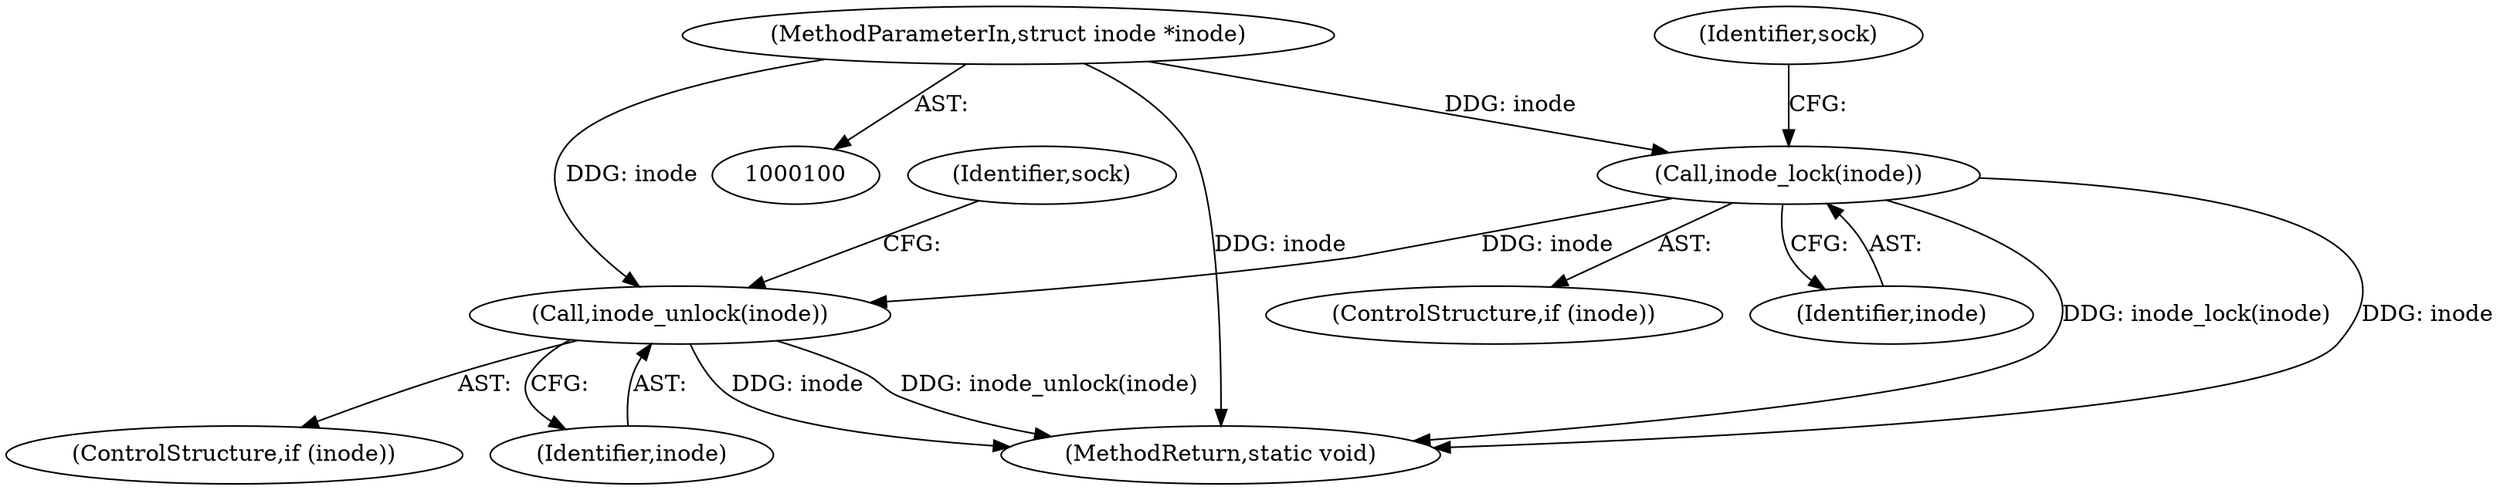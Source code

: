 digraph "0_linux_6d8c50dcb029872b298eea68cc6209c866fd3e14_0@pointer" {
"1000125" [label="(Call,inode_unlock(inode))"];
"1000119" [label="(Call,inode_lock(inode))"];
"1000102" [label="(MethodParameterIn,struct inode *inode)"];
"1000123" [label="(ControlStructure,if (inode))"];
"1000117" [label="(ControlStructure,if (inode))"];
"1000160" [label="(MethodReturn,static void)"];
"1000122" [label="(Identifier,sock)"];
"1000125" [label="(Call,inode_unlock(inode))"];
"1000120" [label="(Identifier,inode)"];
"1000129" [label="(Identifier,sock)"];
"1000126" [label="(Identifier,inode)"];
"1000119" [label="(Call,inode_lock(inode))"];
"1000102" [label="(MethodParameterIn,struct inode *inode)"];
"1000125" -> "1000123"  [label="AST: "];
"1000125" -> "1000126"  [label="CFG: "];
"1000126" -> "1000125"  [label="AST: "];
"1000129" -> "1000125"  [label="CFG: "];
"1000125" -> "1000160"  [label="DDG: inode"];
"1000125" -> "1000160"  [label="DDG: inode_unlock(inode)"];
"1000119" -> "1000125"  [label="DDG: inode"];
"1000102" -> "1000125"  [label="DDG: inode"];
"1000119" -> "1000117"  [label="AST: "];
"1000119" -> "1000120"  [label="CFG: "];
"1000120" -> "1000119"  [label="AST: "];
"1000122" -> "1000119"  [label="CFG: "];
"1000119" -> "1000160"  [label="DDG: inode_lock(inode)"];
"1000119" -> "1000160"  [label="DDG: inode"];
"1000102" -> "1000119"  [label="DDG: inode"];
"1000102" -> "1000100"  [label="AST: "];
"1000102" -> "1000160"  [label="DDG: inode"];
}
